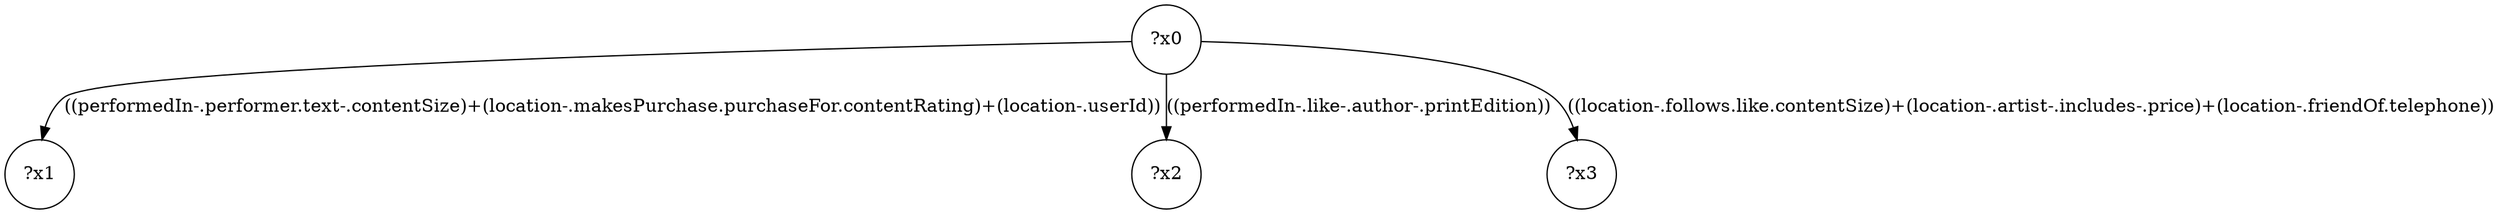 digraph g {
	x0 [shape=circle, label="?x0"];
	x1 [shape=circle, label="?x1"];
	x0 -> x1 [label="((performedIn-.performer.text-.contentSize)+(location-.makesPurchase.purchaseFor.contentRating)+(location-.userId))"];
	x2 [shape=circle, label="?x2"];
	x0 -> x2 [label="((performedIn-.like-.author-.printEdition))"];
	x3 [shape=circle, label="?x3"];
	x0 -> x3 [label="((location-.follows.like.contentSize)+(location-.artist-.includes-.price)+(location-.friendOf.telephone))"];
}
